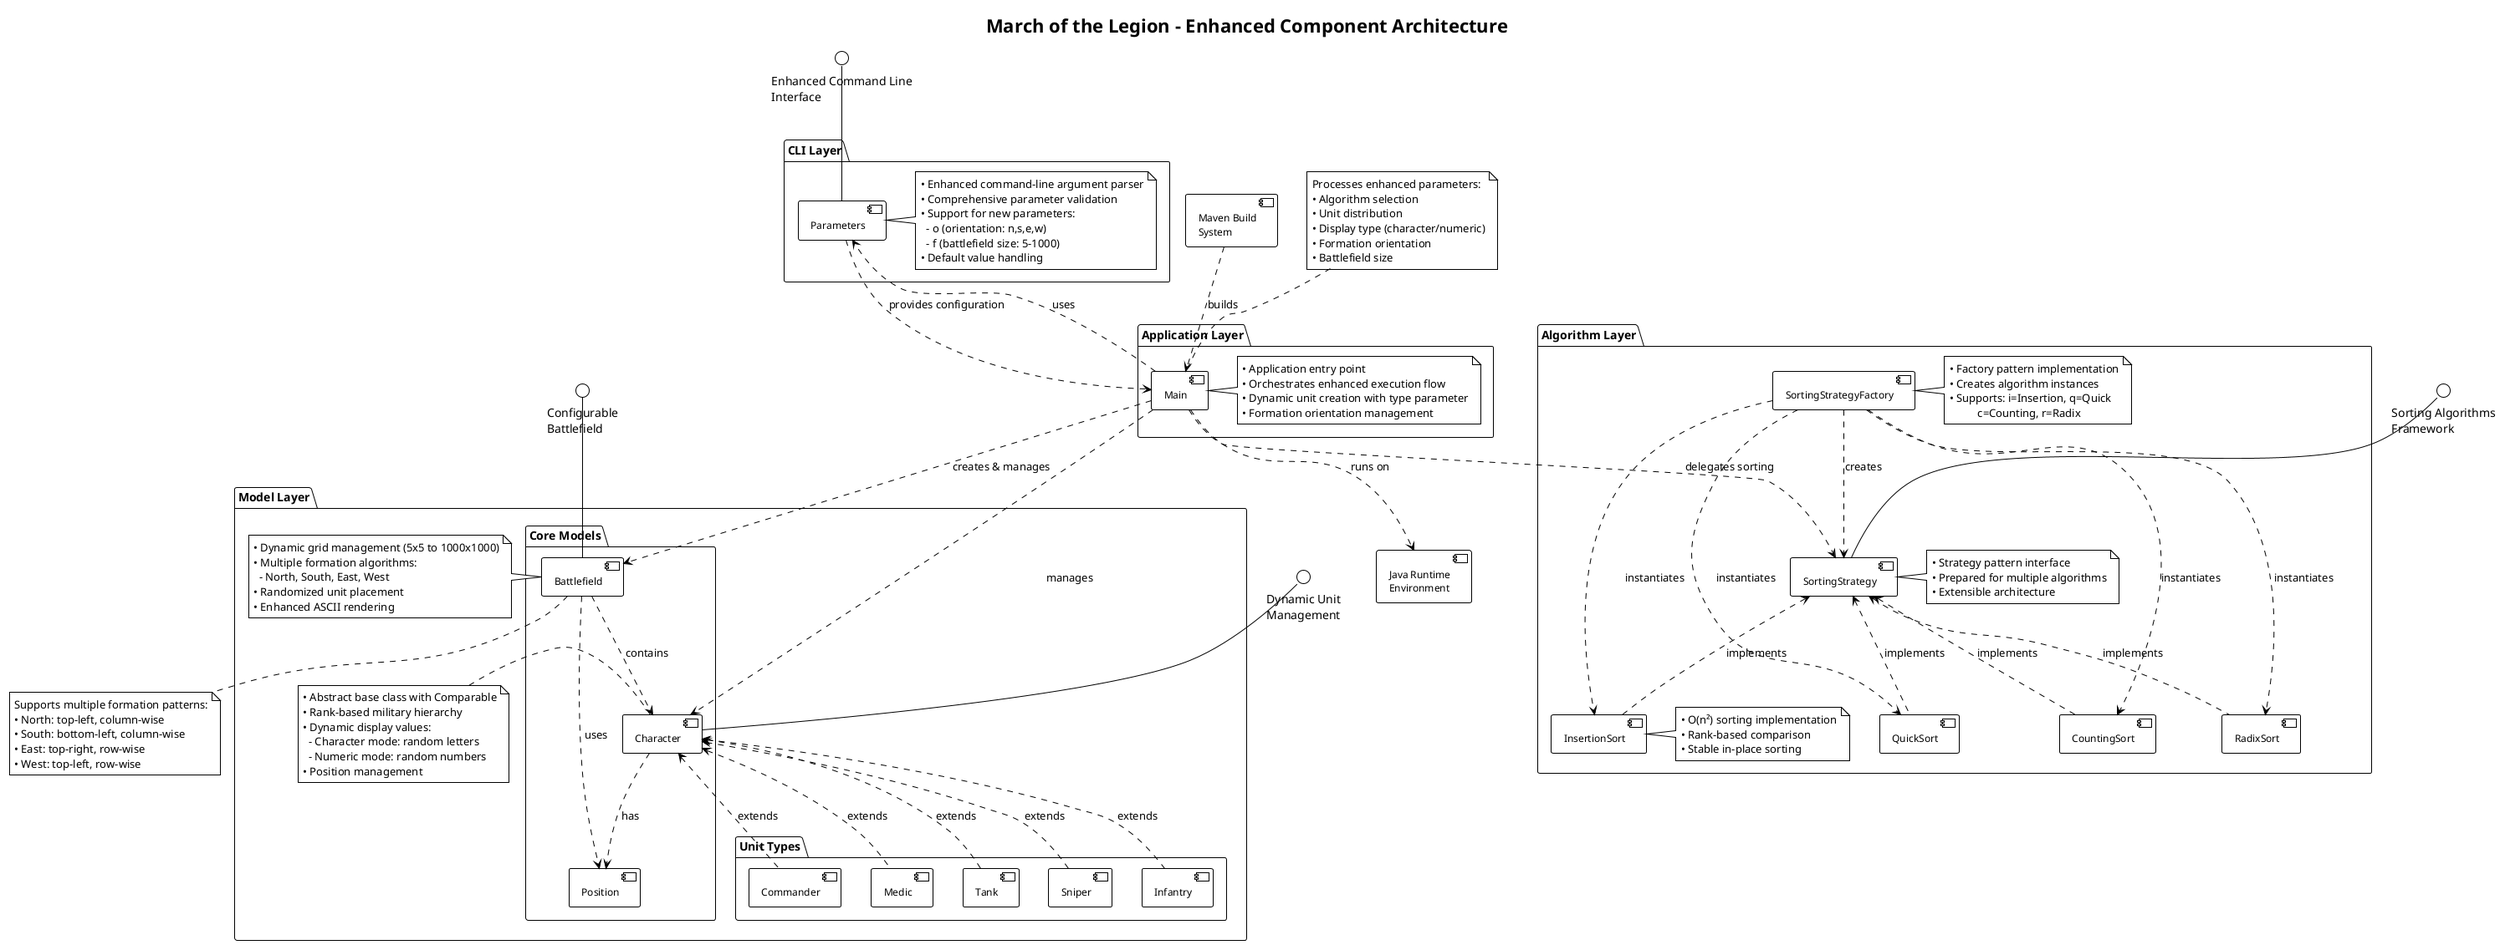 @startuml component-diagram
!theme plain
skinparam componentFontSize 12
skinparam packageFontSize 14

title March of the Legion - Enhanced Component Architecture

package "CLI Layer" {
    component [Parameters] as CLI
    note right of CLI
        • Enhanced command-line argument parser
        • Comprehensive parameter validation
        • Support for new parameters:
          - o (orientation: n,s,e,w)
          - f (battlefield size: 5-1000)
        • Default value handling
    end note
}

package "Application Layer" {
    component [Main] as APP
    note right of APP
        • Application entry point
        • Orchestrates enhanced execution flow
        • Dynamic unit creation with type parameter
        • Formation orientation management
    end note
}

package "Model Layer" {
    package "Core Models" {
        component [Battlefield] as FIELD
        component [Character] as CHAR
        component [Position] as POS
    }

    package "Unit Types" {
        component [Commander] as CMD
        component [Medic] as MED
        component [Tank] as TANK
        component [Sniper] as SNIPER
        component [Infantry] as INF
    }

    note right of FIELD
        • Dynamic grid management (5x5 to 1000x1000)
        • Multiple formation algorithms:
          - North, South, East, West
        • Randomized unit placement
        • Enhanced ASCII rendering
    end note

    note right of CHAR
        • Abstract base class with Comparable
        • Rank-based military hierarchy
        • Dynamic display values:
          - Character mode: random letters
          - Numeric mode: random numbers
        • Position management
    end note
}

package "Algorithm Layer" {
    component [SortingStrategy] as STRATEGY
    component [InsertionSort] as INSERTION
    component [QuickSort] as QUICKSORT
    component [CountingSort] as COUNTING
    component [RadixSort] as RADIX
    component [SortingStrategyFactory] as FACTORY

    note right of STRATEGY
        • Strategy pattern interface
        • Prepared for multiple algorithms
        • Extensible architecture
    end note

    note right of INSERTION
        • O(n²) sorting implementation
        • Rank-based comparison
        • Stable in-place sorting
    end note

    note right of FACTORY
        • Factory pattern implementation
        • Creates algorithm instances
        • Supports: i=Insertion, q=Quick
                  c=Counting, r=Radix
    end note
}

' Relationships - Dependencies
APP ..> CLI : uses
APP ..> FIELD : creates & manages
APP ..> CHAR : manages
APP ..> STRATEGY : delegates sorting

CLI ..> APP : provides configuration

FIELD ..> CHAR : contains
FIELD ..> POS : uses

CHAR <.. CMD : extends
CHAR <.. MED : extends
CHAR <.. TANK : extends
CHAR <.. SNIPER : extends
CHAR <.. INF : extends

CHAR ..> POS : has

STRATEGY <.. INSERTION : implements
STRATEGY <.. QUICKSORT : implements
STRATEGY <.. COUNTING : implements
STRATEGY <.. RADIX : implements

FACTORY ..> STRATEGY : creates
FACTORY ..> INSERTION : instantiates
FACTORY ..> QUICKSORT : instantiates
FACTORY ..> COUNTING : instantiates
FACTORY ..> RADIX : instantiates

' Interfaces
interface "Enhanced Command Line\nInterface" as CLIInterface
interface "Sorting Algorithms\nFramework" as SortInterface
interface "Dynamic Unit\nManagement" as UnitInterface
interface "Configurable\nBattlefield" as FieldInterface

CLIInterface -- CLI
SortInterface -- STRATEGY
UnitInterface -- CHAR
FieldInterface -- FIELD

' External dependencies
[Java Runtime\nEnvironment] as JRE
[Maven Build\nSystem] as MAVEN

APP ..> JRE : runs on
MAVEN ..> APP : builds

' Data flow notes
note top of APP
    Processes enhanced parameters:
    • Algorithm selection
    • Unit distribution
    • Display type (character/numeric)
    • Formation orientation
    • Battlefield size
end note

note bottom of FIELD
    Supports multiple formation patterns:
    • North: top-left, column-wise
    • South: bottom-left, column-wise
    • East: top-right, row-wise
    • West: top-left, row-wise
end note

@enduml